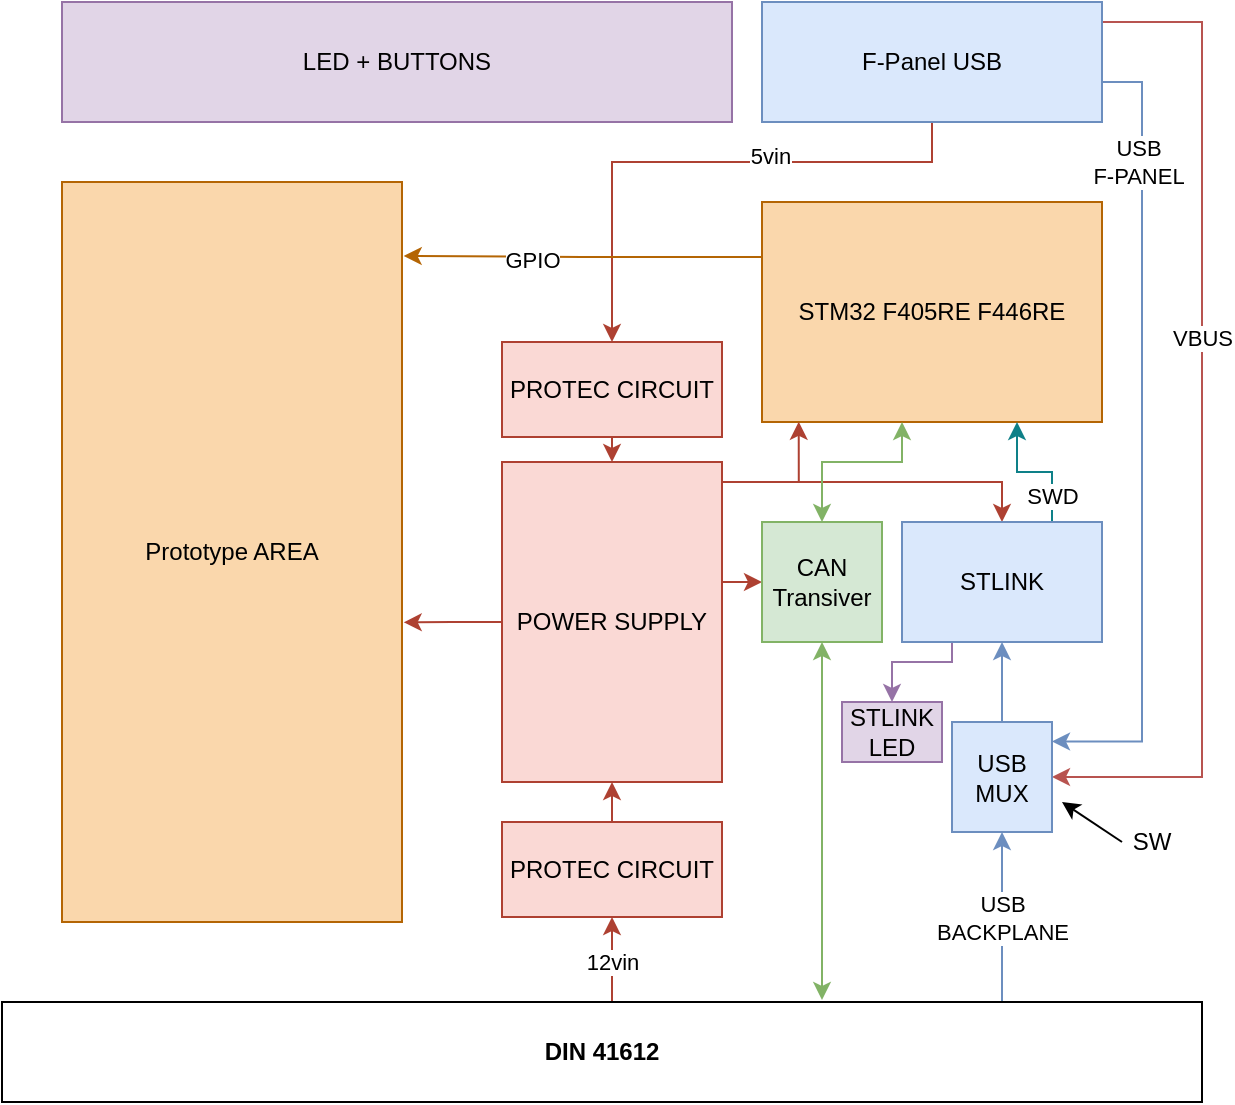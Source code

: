 <mxfile version="24.5.3" type="device">
  <diagram name="Page-1" id="PO1aoa9SAb-RiZ3VghdE">
    <mxGraphModel dx="1195" dy="703" grid="1" gridSize="10" guides="1" tooltips="1" connect="1" arrows="1" fold="1" page="1" pageScale="1" pageWidth="827" pageHeight="1169" math="0" shadow="0">
      <root>
        <mxCell id="0" />
        <mxCell id="1" parent="0" />
        <mxCell id="fEt0VjzS5DX4AmlWIPUy-28" style="edgeStyle=orthogonalEdgeStyle;rounded=0;orthogonalLoop=1;jettySize=auto;html=1;exitX=0.5;exitY=0;exitDx=0;exitDy=0;entryX=0.5;entryY=1;entryDx=0;entryDy=0;fillColor=#dae8fc;strokeColor=#6c8ebf;" edge="1" parent="1" source="fEt0VjzS5DX4AmlWIPUy-2" target="fEt0VjzS5DX4AmlWIPUy-20">
          <mxGeometry relative="1" as="geometry">
            <Array as="points">
              <mxPoint x="660" y="610" />
            </Array>
          </mxGeometry>
        </mxCell>
        <mxCell id="fEt0VjzS5DX4AmlWIPUy-31" value="USB&lt;div&gt;BACKPLANE&lt;/div&gt;" style="edgeLabel;html=1;align=center;verticalAlign=middle;resizable=0;points=[];" vertex="1" connectable="0" parent="fEt0VjzS5DX4AmlWIPUy-28">
          <mxGeometry x="0.86" relative="1" as="geometry">
            <mxPoint y="23" as="offset" />
          </mxGeometry>
        </mxCell>
        <mxCell id="fEt0VjzS5DX4AmlWIPUy-48" style="edgeStyle=orthogonalEdgeStyle;rounded=0;orthogonalLoop=1;jettySize=auto;html=1;exitX=0.5;exitY=0;exitDx=0;exitDy=0;entryX=0.5;entryY=1;entryDx=0;entryDy=0;fillColor=#fad9d5;strokeColor=#ae4132;" edge="1" parent="1" source="fEt0VjzS5DX4AmlWIPUy-2" target="fEt0VjzS5DX4AmlWIPUy-42">
          <mxGeometry relative="1" as="geometry">
            <Array as="points">
              <mxPoint x="465" y="610" />
            </Array>
          </mxGeometry>
        </mxCell>
        <mxCell id="fEt0VjzS5DX4AmlWIPUy-53" value="12vin" style="edgeLabel;html=1;align=center;verticalAlign=middle;resizable=0;points=[];" vertex="1" connectable="0" parent="fEt0VjzS5DX4AmlWIPUy-48">
          <mxGeometry x="0.393" y="-1" relative="1" as="geometry">
            <mxPoint x="-1" y="8" as="offset" />
          </mxGeometry>
        </mxCell>
        <mxCell id="fEt0VjzS5DX4AmlWIPUy-2" value="&lt;b&gt;DIN 41612&lt;/b&gt;" style="rounded=0;whiteSpace=wrap;html=1;" vertex="1" parent="1">
          <mxGeometry x="160" y="610" width="600" height="50" as="geometry" />
        </mxCell>
        <mxCell id="fEt0VjzS5DX4AmlWIPUy-50" style="edgeStyle=orthogonalEdgeStyle;rounded=0;orthogonalLoop=1;jettySize=auto;html=1;exitX=1;exitY=0.5;exitDx=0;exitDy=0;fillColor=#fad9d5;strokeColor=#ae4132;" edge="1" parent="1" source="fEt0VjzS5DX4AmlWIPUy-3" target="fEt0VjzS5DX4AmlWIPUy-8">
          <mxGeometry relative="1" as="geometry">
            <Array as="points">
              <mxPoint x="520" y="350" />
              <mxPoint x="660" y="350" />
            </Array>
          </mxGeometry>
        </mxCell>
        <mxCell id="fEt0VjzS5DX4AmlWIPUy-58" style="edgeStyle=orthogonalEdgeStyle;rounded=0;orthogonalLoop=1;jettySize=auto;html=1;exitX=1;exitY=0.5;exitDx=0;exitDy=0;entryX=0;entryY=0.5;entryDx=0;entryDy=0;fillColor=#fad9d5;strokeColor=#ae4132;" edge="1" parent="1" source="fEt0VjzS5DX4AmlWIPUy-3" target="fEt0VjzS5DX4AmlWIPUy-12">
          <mxGeometry relative="1" as="geometry">
            <Array as="points">
              <mxPoint x="520" y="400" />
            </Array>
          </mxGeometry>
        </mxCell>
        <mxCell id="fEt0VjzS5DX4AmlWIPUy-3" value="POWER SUPPLY" style="rounded=0;whiteSpace=wrap;html=1;fillColor=#fad9d5;strokeColor=#ae4132;" vertex="1" parent="1">
          <mxGeometry x="410" y="340" width="110" height="160" as="geometry" />
        </mxCell>
        <mxCell id="fEt0VjzS5DX4AmlWIPUy-4" value="STM32 F405RE F446RE" style="rounded=0;whiteSpace=wrap;html=1;fillColor=#fad7ac;strokeColor=#b46504;" vertex="1" parent="1">
          <mxGeometry x="540" y="210" width="170" height="110" as="geometry" />
        </mxCell>
        <mxCell id="fEt0VjzS5DX4AmlWIPUy-21" style="edgeStyle=orthogonalEdgeStyle;rounded=0;orthogonalLoop=1;jettySize=auto;html=1;exitX=0.75;exitY=0;exitDx=0;exitDy=0;entryX=0.75;entryY=1;entryDx=0;entryDy=0;fillColor=#b0e3e6;strokeColor=#0e8088;" edge="1" parent="1" source="fEt0VjzS5DX4AmlWIPUy-8" target="fEt0VjzS5DX4AmlWIPUy-4">
          <mxGeometry relative="1" as="geometry" />
        </mxCell>
        <mxCell id="fEt0VjzS5DX4AmlWIPUy-22" value="SWD" style="edgeLabel;html=1;align=center;verticalAlign=middle;resizable=0;points=[];" vertex="1" connectable="0" parent="fEt0VjzS5DX4AmlWIPUy-21">
          <mxGeometry x="-0.364" y="-1" relative="1" as="geometry">
            <mxPoint x="-1" y="8" as="offset" />
          </mxGeometry>
        </mxCell>
        <mxCell id="fEt0VjzS5DX4AmlWIPUy-41" style="edgeStyle=orthogonalEdgeStyle;rounded=0;orthogonalLoop=1;jettySize=auto;html=1;exitX=0.25;exitY=1;exitDx=0;exitDy=0;entryX=0.5;entryY=0;entryDx=0;entryDy=0;fillColor=#e1d5e7;strokeColor=#9673a6;" edge="1" parent="1" source="fEt0VjzS5DX4AmlWIPUy-8" target="fEt0VjzS5DX4AmlWIPUy-39">
          <mxGeometry relative="1" as="geometry">
            <Array as="points">
              <mxPoint x="635" y="440" />
              <mxPoint x="605" y="440" />
            </Array>
          </mxGeometry>
        </mxCell>
        <mxCell id="fEt0VjzS5DX4AmlWIPUy-8" value="STLINK" style="rounded=0;whiteSpace=wrap;html=1;fillColor=#dae8fc;strokeColor=#6c8ebf;" vertex="1" parent="1">
          <mxGeometry x="610" y="370" width="100" height="60" as="geometry" />
        </mxCell>
        <mxCell id="fEt0VjzS5DX4AmlWIPUy-12" value="CAN&lt;div&gt;Transiver&lt;/div&gt;" style="rounded=0;whiteSpace=wrap;html=1;fillColor=#d5e8d4;strokeColor=#82b366;" vertex="1" parent="1">
          <mxGeometry x="540" y="370" width="60" height="60" as="geometry" />
        </mxCell>
        <mxCell id="fEt0VjzS5DX4AmlWIPUy-24" style="edgeStyle=orthogonalEdgeStyle;rounded=0;orthogonalLoop=1;jettySize=auto;html=1;exitX=1;exitY=0.5;exitDx=0;exitDy=0;entryX=1;entryY=0.5;entryDx=0;entryDy=0;fillColor=#f8cecc;strokeColor=#b85450;" edge="1" parent="1" source="fEt0VjzS5DX4AmlWIPUy-19" target="fEt0VjzS5DX4AmlWIPUy-20">
          <mxGeometry relative="1" as="geometry">
            <Array as="points">
              <mxPoint x="710" y="120" />
              <mxPoint x="760" y="120" />
              <mxPoint x="760" y="498" />
            </Array>
          </mxGeometry>
        </mxCell>
        <mxCell id="fEt0VjzS5DX4AmlWIPUy-25" value="VBUS" style="edgeLabel;html=1;align=center;verticalAlign=middle;resizable=0;points=[];" vertex="1" connectable="0" parent="fEt0VjzS5DX4AmlWIPUy-24">
          <mxGeometry x="-0.128" relative="1" as="geometry">
            <mxPoint as="offset" />
          </mxGeometry>
        </mxCell>
        <mxCell id="fEt0VjzS5DX4AmlWIPUy-45" style="edgeStyle=orthogonalEdgeStyle;rounded=0;orthogonalLoop=1;jettySize=auto;html=1;exitX=0.5;exitY=1;exitDx=0;exitDy=0;entryX=0.5;entryY=0;entryDx=0;entryDy=0;fillColor=#fad9d5;strokeColor=#ae4132;" edge="1" parent="1" source="fEt0VjzS5DX4AmlWIPUy-19" target="fEt0VjzS5DX4AmlWIPUy-43">
          <mxGeometry relative="1" as="geometry">
            <Array as="points">
              <mxPoint x="625" y="190" />
              <mxPoint x="465" y="190" />
            </Array>
          </mxGeometry>
        </mxCell>
        <mxCell id="fEt0VjzS5DX4AmlWIPUy-46" value="5vin" style="edgeLabel;html=1;align=center;verticalAlign=middle;resizable=0;points=[];" vertex="1" connectable="0" parent="fEt0VjzS5DX4AmlWIPUy-45">
          <mxGeometry x="-0.249" y="-3" relative="1" as="geometry">
            <mxPoint as="offset" />
          </mxGeometry>
        </mxCell>
        <mxCell id="fEt0VjzS5DX4AmlWIPUy-19" value="F-Panel USB" style="rounded=0;whiteSpace=wrap;html=1;fillColor=#dae8fc;strokeColor=#6c8ebf;" vertex="1" parent="1">
          <mxGeometry x="540" y="110" width="170" height="60" as="geometry" />
        </mxCell>
        <mxCell id="fEt0VjzS5DX4AmlWIPUy-23" style="edgeStyle=orthogonalEdgeStyle;rounded=0;orthogonalLoop=1;jettySize=auto;html=1;exitX=0.5;exitY=0;exitDx=0;exitDy=0;entryX=0.5;entryY=1;entryDx=0;entryDy=0;fillColor=#dae8fc;strokeColor=#6c8ebf;" edge="1" parent="1" source="fEt0VjzS5DX4AmlWIPUy-20" target="fEt0VjzS5DX4AmlWIPUy-8">
          <mxGeometry relative="1" as="geometry" />
        </mxCell>
        <mxCell id="fEt0VjzS5DX4AmlWIPUy-20" value="USB MUX" style="rounded=0;whiteSpace=wrap;html=1;fillColor=#dae8fc;strokeColor=#6c8ebf;" vertex="1" parent="1">
          <mxGeometry x="635" y="470" width="50" height="55" as="geometry" />
        </mxCell>
        <mxCell id="fEt0VjzS5DX4AmlWIPUy-26" value="SW" style="text;html=1;align=center;verticalAlign=middle;whiteSpace=wrap;rounded=0;" vertex="1" parent="1">
          <mxGeometry x="720" y="520" width="30" height="20" as="geometry" />
        </mxCell>
        <mxCell id="fEt0VjzS5DX4AmlWIPUy-27" value="" style="endArrow=classic;html=1;rounded=0;exitX=0;exitY=0.5;exitDx=0;exitDy=0;" edge="1" parent="1" source="fEt0VjzS5DX4AmlWIPUy-26">
          <mxGeometry width="50" height="50" relative="1" as="geometry">
            <mxPoint x="730" y="510" as="sourcePoint" />
            <mxPoint x="690" y="510" as="targetPoint" />
          </mxGeometry>
        </mxCell>
        <mxCell id="fEt0VjzS5DX4AmlWIPUy-29" style="edgeStyle=orthogonalEdgeStyle;rounded=0;orthogonalLoop=1;jettySize=auto;html=1;entryX=1;entryY=0.177;entryDx=0;entryDy=0;entryPerimeter=0;fillColor=#dae8fc;strokeColor=#6c8ebf;" edge="1" parent="1" target="fEt0VjzS5DX4AmlWIPUy-20">
          <mxGeometry relative="1" as="geometry">
            <mxPoint x="710" y="150" as="sourcePoint" />
            <Array as="points">
              <mxPoint x="710" y="170" />
              <mxPoint x="710" y="150" />
              <mxPoint x="730" y="150" />
              <mxPoint x="730" y="480" />
            </Array>
          </mxGeometry>
        </mxCell>
        <mxCell id="fEt0VjzS5DX4AmlWIPUy-30" value="USB&lt;div&gt;F-PANEL&lt;/div&gt;" style="edgeLabel;html=1;align=center;verticalAlign=middle;resizable=0;points=[];" vertex="1" connectable="0" parent="fEt0VjzS5DX4AmlWIPUy-29">
          <mxGeometry x="0.255" y="-2" relative="1" as="geometry">
            <mxPoint y="-173" as="offset" />
          </mxGeometry>
        </mxCell>
        <mxCell id="fEt0VjzS5DX4AmlWIPUy-34" value="" style="endArrow=classic;startArrow=classic;html=1;rounded=0;exitX=0.5;exitY=0;exitDx=0;exitDy=0;fillColor=#d5e8d4;strokeColor=#82b366;" edge="1" parent="1" source="fEt0VjzS5DX4AmlWIPUy-12">
          <mxGeometry width="50" height="50" relative="1" as="geometry">
            <mxPoint x="560" y="370" as="sourcePoint" />
            <mxPoint x="610" y="320" as="targetPoint" />
            <Array as="points">
              <mxPoint x="570" y="340" />
              <mxPoint x="610" y="340" />
            </Array>
          </mxGeometry>
        </mxCell>
        <mxCell id="fEt0VjzS5DX4AmlWIPUy-35" value="" style="endArrow=classic;startArrow=classic;html=1;rounded=0;entryX=0.5;entryY=1;entryDx=0;entryDy=0;fillColor=#d5e8d4;strokeColor=#82b366;" edge="1" parent="1" target="fEt0VjzS5DX4AmlWIPUy-12">
          <mxGeometry width="50" height="50" relative="1" as="geometry">
            <mxPoint x="570" y="609" as="sourcePoint" />
            <mxPoint x="570" y="440" as="targetPoint" />
          </mxGeometry>
        </mxCell>
        <mxCell id="fEt0VjzS5DX4AmlWIPUy-36" value="LED + BUTTONS" style="rounded=0;whiteSpace=wrap;html=1;fillColor=#e1d5e7;strokeColor=#9673a6;" vertex="1" parent="1">
          <mxGeometry x="190" y="110" width="335" height="60" as="geometry" />
        </mxCell>
        <mxCell id="fEt0VjzS5DX4AmlWIPUy-39" value="STLINK LED" style="rounded=0;whiteSpace=wrap;html=1;fillColor=#e1d5e7;strokeColor=#9673a6;" vertex="1" parent="1">
          <mxGeometry x="580" y="460" width="50" height="30" as="geometry" />
        </mxCell>
        <mxCell id="fEt0VjzS5DX4AmlWIPUy-49" style="edgeStyle=orthogonalEdgeStyle;rounded=0;orthogonalLoop=1;jettySize=auto;html=1;exitX=0.5;exitY=0;exitDx=0;exitDy=0;entryX=0.5;entryY=1;entryDx=0;entryDy=0;fillColor=#fad9d5;strokeColor=#ae4132;" edge="1" parent="1" source="fEt0VjzS5DX4AmlWIPUy-42" target="fEt0VjzS5DX4AmlWIPUy-3">
          <mxGeometry relative="1" as="geometry" />
        </mxCell>
        <mxCell id="fEt0VjzS5DX4AmlWIPUy-42" value="PROTEC CIRCUIT" style="rounded=0;whiteSpace=wrap;html=1;fillColor=#fad9d5;strokeColor=#ae4132;" vertex="1" parent="1">
          <mxGeometry x="410" y="520" width="110" height="47.5" as="geometry" />
        </mxCell>
        <mxCell id="fEt0VjzS5DX4AmlWIPUy-47" style="edgeStyle=orthogonalEdgeStyle;rounded=0;orthogonalLoop=1;jettySize=auto;html=1;exitX=0.5;exitY=1;exitDx=0;exitDy=0;entryX=0.5;entryY=0;entryDx=0;entryDy=0;fillColor=#fad9d5;strokeColor=#ae4132;" edge="1" parent="1" source="fEt0VjzS5DX4AmlWIPUy-43" target="fEt0VjzS5DX4AmlWIPUy-3">
          <mxGeometry relative="1" as="geometry" />
        </mxCell>
        <mxCell id="fEt0VjzS5DX4AmlWIPUy-43" value="PROTEC CIRCUIT" style="rounded=0;whiteSpace=wrap;html=1;fillColor=#fad9d5;strokeColor=#ae4132;" vertex="1" parent="1">
          <mxGeometry x="410" y="280" width="110" height="47.5" as="geometry" />
        </mxCell>
        <mxCell id="fEt0VjzS5DX4AmlWIPUy-52" style="edgeStyle=orthogonalEdgeStyle;rounded=0;orthogonalLoop=1;jettySize=auto;html=1;exitX=1;exitY=0.25;exitDx=0;exitDy=0;entryX=0.108;entryY=0.999;entryDx=0;entryDy=0;entryPerimeter=0;fillColor=#fad9d5;strokeColor=#ae4132;" edge="1" parent="1" source="fEt0VjzS5DX4AmlWIPUy-3" target="fEt0VjzS5DX4AmlWIPUy-4">
          <mxGeometry relative="1" as="geometry">
            <Array as="points">
              <mxPoint x="520" y="350" />
              <mxPoint x="558" y="350" />
            </Array>
          </mxGeometry>
        </mxCell>
        <mxCell id="fEt0VjzS5DX4AmlWIPUy-54" value="Prototype AREA" style="rounded=0;whiteSpace=wrap;html=1;fillColor=#fad7ac;strokeColor=#b46504;" vertex="1" parent="1">
          <mxGeometry x="190" y="200" width="170" height="370" as="geometry" />
        </mxCell>
        <mxCell id="fEt0VjzS5DX4AmlWIPUy-55" style="edgeStyle=orthogonalEdgeStyle;rounded=0;orthogonalLoop=1;jettySize=auto;html=1;exitX=0;exitY=0.25;exitDx=0;exitDy=0;entryX=1.005;entryY=0.1;entryDx=0;entryDy=0;entryPerimeter=0;fillColor=#fad7ac;strokeColor=#b46504;" edge="1" parent="1" source="fEt0VjzS5DX4AmlWIPUy-4" target="fEt0VjzS5DX4AmlWIPUy-54">
          <mxGeometry relative="1" as="geometry" />
        </mxCell>
        <mxCell id="fEt0VjzS5DX4AmlWIPUy-56" value="GPIO" style="edgeLabel;html=1;align=center;verticalAlign=middle;resizable=0;points=[];" vertex="1" connectable="0" parent="fEt0VjzS5DX4AmlWIPUy-55">
          <mxGeometry x="0.286" y="2" relative="1" as="geometry">
            <mxPoint as="offset" />
          </mxGeometry>
        </mxCell>
        <mxCell id="fEt0VjzS5DX4AmlWIPUy-57" style="edgeStyle=orthogonalEdgeStyle;rounded=0;orthogonalLoop=1;jettySize=auto;html=1;exitX=0;exitY=0.5;exitDx=0;exitDy=0;entryX=1.005;entryY=0.595;entryDx=0;entryDy=0;entryPerimeter=0;fillColor=#fad9d5;strokeColor=#ae4132;" edge="1" parent="1" source="fEt0VjzS5DX4AmlWIPUy-3" target="fEt0VjzS5DX4AmlWIPUy-54">
          <mxGeometry relative="1" as="geometry" />
        </mxCell>
      </root>
    </mxGraphModel>
  </diagram>
</mxfile>
